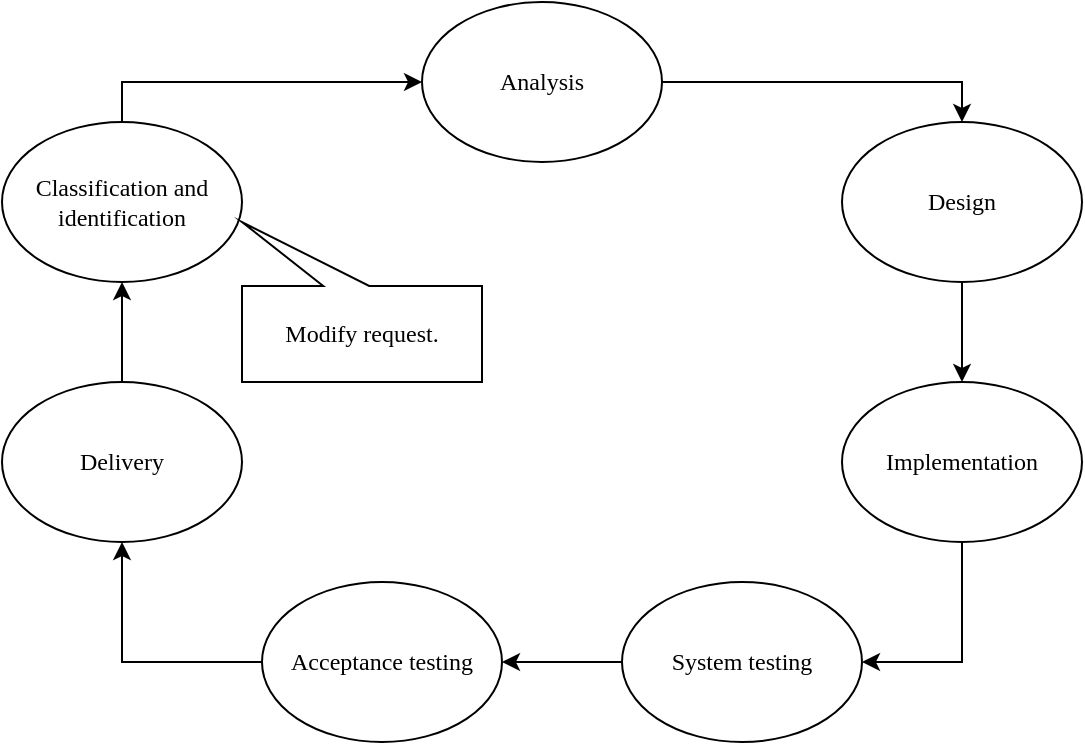 <mxfile version="12.1.0" type="device" pages="1"><diagram id="P-yLXLd4hpmYYGywNQmj" name="Page-1"><mxGraphModel dx="1072" dy="815" grid="1" gridSize="10" guides="1" tooltips="1" connect="1" arrows="1" fold="1" page="1" pageScale="1" pageWidth="850" pageHeight="1100" math="0" shadow="0"><root><mxCell id="0"/><mxCell id="1" parent="0"/><mxCell id="_ihoCQQOWn8wVrly2qKf-14" style="edgeStyle=orthogonalEdgeStyle;orthogonalLoop=1;jettySize=auto;html=1;exitX=1;exitY=0.5;exitDx=0;exitDy=0;entryX=0.5;entryY=0;entryDx=0;entryDy=0;rounded=0;startArrow=none;startFill=0;fontFamily=Times New Roman;" parent="1" source="_ihoCQQOWn8wVrly2qKf-1" target="_ihoCQQOWn8wVrly2qKf-5" edge="1"><mxGeometry relative="1" as="geometry"/></mxCell><mxCell id="_ihoCQQOWn8wVrly2qKf-1" value="Analysis" style="ellipse;whiteSpace=wrap;html=1;fontFamily=Times New Roman;" parent="1" vertex="1"><mxGeometry x="310" y="70" width="120" height="80" as="geometry"/></mxCell><mxCell id="_ihoCQQOWn8wVrly2qKf-19" style="edgeStyle=orthogonalEdgeStyle;rounded=0;orthogonalLoop=1;jettySize=auto;html=1;exitX=0;exitY=0.5;exitDx=0;exitDy=0;entryX=0.5;entryY=1;entryDx=0;entryDy=0;startArrow=none;startFill=0;fontFamily=Times New Roman;" parent="1" source="_ihoCQQOWn8wVrly2qKf-2" target="_ihoCQQOWn8wVrly2qKf-6" edge="1"><mxGeometry relative="1" as="geometry"/></mxCell><mxCell id="_ihoCQQOWn8wVrly2qKf-2" value="Acceptance testing" style="ellipse;whiteSpace=wrap;html=1;fontFamily=Times New Roman;" parent="1" vertex="1"><mxGeometry x="230" y="360" width="120" height="80" as="geometry"/></mxCell><mxCell id="_ihoCQQOWn8wVrly2qKf-18" style="edgeStyle=orthogonalEdgeStyle;rounded=0;orthogonalLoop=1;jettySize=auto;html=1;exitX=0;exitY=0.5;exitDx=0;exitDy=0;entryX=1;entryY=0.5;entryDx=0;entryDy=0;startArrow=none;startFill=0;fontFamily=Times New Roman;" parent="1" source="_ihoCQQOWn8wVrly2qKf-3" target="_ihoCQQOWn8wVrly2qKf-2" edge="1"><mxGeometry relative="1" as="geometry"/></mxCell><mxCell id="_ihoCQQOWn8wVrly2qKf-3" value="System testing" style="ellipse;whiteSpace=wrap;html=1;fontFamily=Times New Roman;" parent="1" vertex="1"><mxGeometry x="410" y="360" width="120" height="80" as="geometry"/></mxCell><mxCell id="_ihoCQQOWn8wVrly2qKf-17" style="edgeStyle=orthogonalEdgeStyle;rounded=0;orthogonalLoop=1;jettySize=auto;html=1;exitX=0.5;exitY=1;exitDx=0;exitDy=0;entryX=1;entryY=0.5;entryDx=0;entryDy=0;startArrow=none;startFill=0;fontFamily=Times New Roman;" parent="1" source="_ihoCQQOWn8wVrly2qKf-4" target="_ihoCQQOWn8wVrly2qKf-3" edge="1"><mxGeometry relative="1" as="geometry"/></mxCell><mxCell id="_ihoCQQOWn8wVrly2qKf-4" value="Implementation" style="ellipse;whiteSpace=wrap;html=1;fontFamily=Times New Roman;" parent="1" vertex="1"><mxGeometry x="520" y="260" width="120" height="80" as="geometry"/></mxCell><mxCell id="_ihoCQQOWn8wVrly2qKf-16" style="edgeStyle=orthogonalEdgeStyle;rounded=0;orthogonalLoop=1;jettySize=auto;html=1;exitX=0.5;exitY=1;exitDx=0;exitDy=0;entryX=0.5;entryY=0;entryDx=0;entryDy=0;startArrow=none;startFill=0;fontFamily=Times New Roman;" parent="1" source="_ihoCQQOWn8wVrly2qKf-5" target="_ihoCQQOWn8wVrly2qKf-4" edge="1"><mxGeometry relative="1" as="geometry"/></mxCell><mxCell id="_ihoCQQOWn8wVrly2qKf-5" value="Design" style="ellipse;whiteSpace=wrap;html=1;fontFamily=Times New Roman;" parent="1" vertex="1"><mxGeometry x="520" y="130" width="120" height="80" as="geometry"/></mxCell><mxCell id="_ihoCQQOWn8wVrly2qKf-20" style="edgeStyle=orthogonalEdgeStyle;rounded=0;orthogonalLoop=1;jettySize=auto;html=1;exitX=0.5;exitY=0;exitDx=0;exitDy=0;startArrow=none;startFill=0;fontFamily=Times New Roman;" parent="1" source="_ihoCQQOWn8wVrly2qKf-6" target="_ihoCQQOWn8wVrly2qKf-7" edge="1"><mxGeometry relative="1" as="geometry"/></mxCell><mxCell id="_ihoCQQOWn8wVrly2qKf-6" value="Delivery" style="ellipse;whiteSpace=wrap;html=1;fontFamily=Times New Roman;" parent="1" vertex="1"><mxGeometry x="100" y="260" width="120" height="80" as="geometry"/></mxCell><mxCell id="_ihoCQQOWn8wVrly2qKf-15" style="edgeStyle=orthogonalEdgeStyle;rounded=0;orthogonalLoop=1;jettySize=auto;html=1;exitX=0.5;exitY=0;exitDx=0;exitDy=0;entryX=0;entryY=0.5;entryDx=0;entryDy=0;startArrow=none;startFill=0;fontFamily=Times New Roman;" parent="1" source="_ihoCQQOWn8wVrly2qKf-7" target="_ihoCQQOWn8wVrly2qKf-1" edge="1"><mxGeometry relative="1" as="geometry"/></mxCell><mxCell id="_ihoCQQOWn8wVrly2qKf-7" value="Classification and identification" style="ellipse;whiteSpace=wrap;html=1;fontFamily=Times New Roman;" parent="1" vertex="1"><mxGeometry x="100" y="130" width="120" height="80" as="geometry"/></mxCell><mxCell id="_ihoCQQOWn8wVrly2qKf-22" value="Modify request." style="shape=callout;whiteSpace=wrap;html=1;perimeter=calloutPerimeter;position2=1;size=32;position=0.47;base=23;direction=west;fontFamily=Times New Roman;" parent="1" vertex="1"><mxGeometry x="220" y="180" width="120" height="80" as="geometry"/></mxCell></root></mxGraphModel></diagram></mxfile>